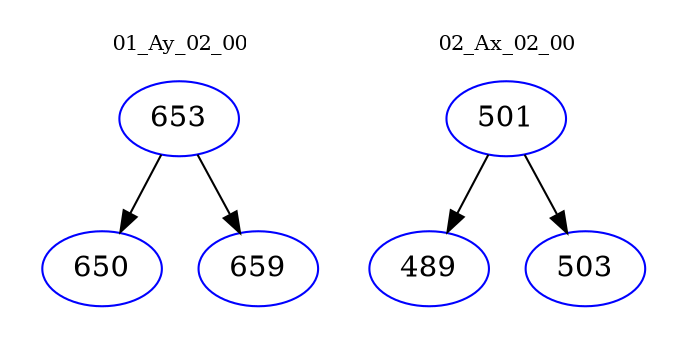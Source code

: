 digraph{
subgraph cluster_0 {
color = white
label = "01_Ay_02_00";
fontsize=10;
T0_653 [label="653", color="blue"]
T0_653 -> T0_650 [color="black"]
T0_650 [label="650", color="blue"]
T0_653 -> T0_659 [color="black"]
T0_659 [label="659", color="blue"]
}
subgraph cluster_1 {
color = white
label = "02_Ax_02_00";
fontsize=10;
T1_501 [label="501", color="blue"]
T1_501 -> T1_489 [color="black"]
T1_489 [label="489", color="blue"]
T1_501 -> T1_503 [color="black"]
T1_503 [label="503", color="blue"]
}
}
